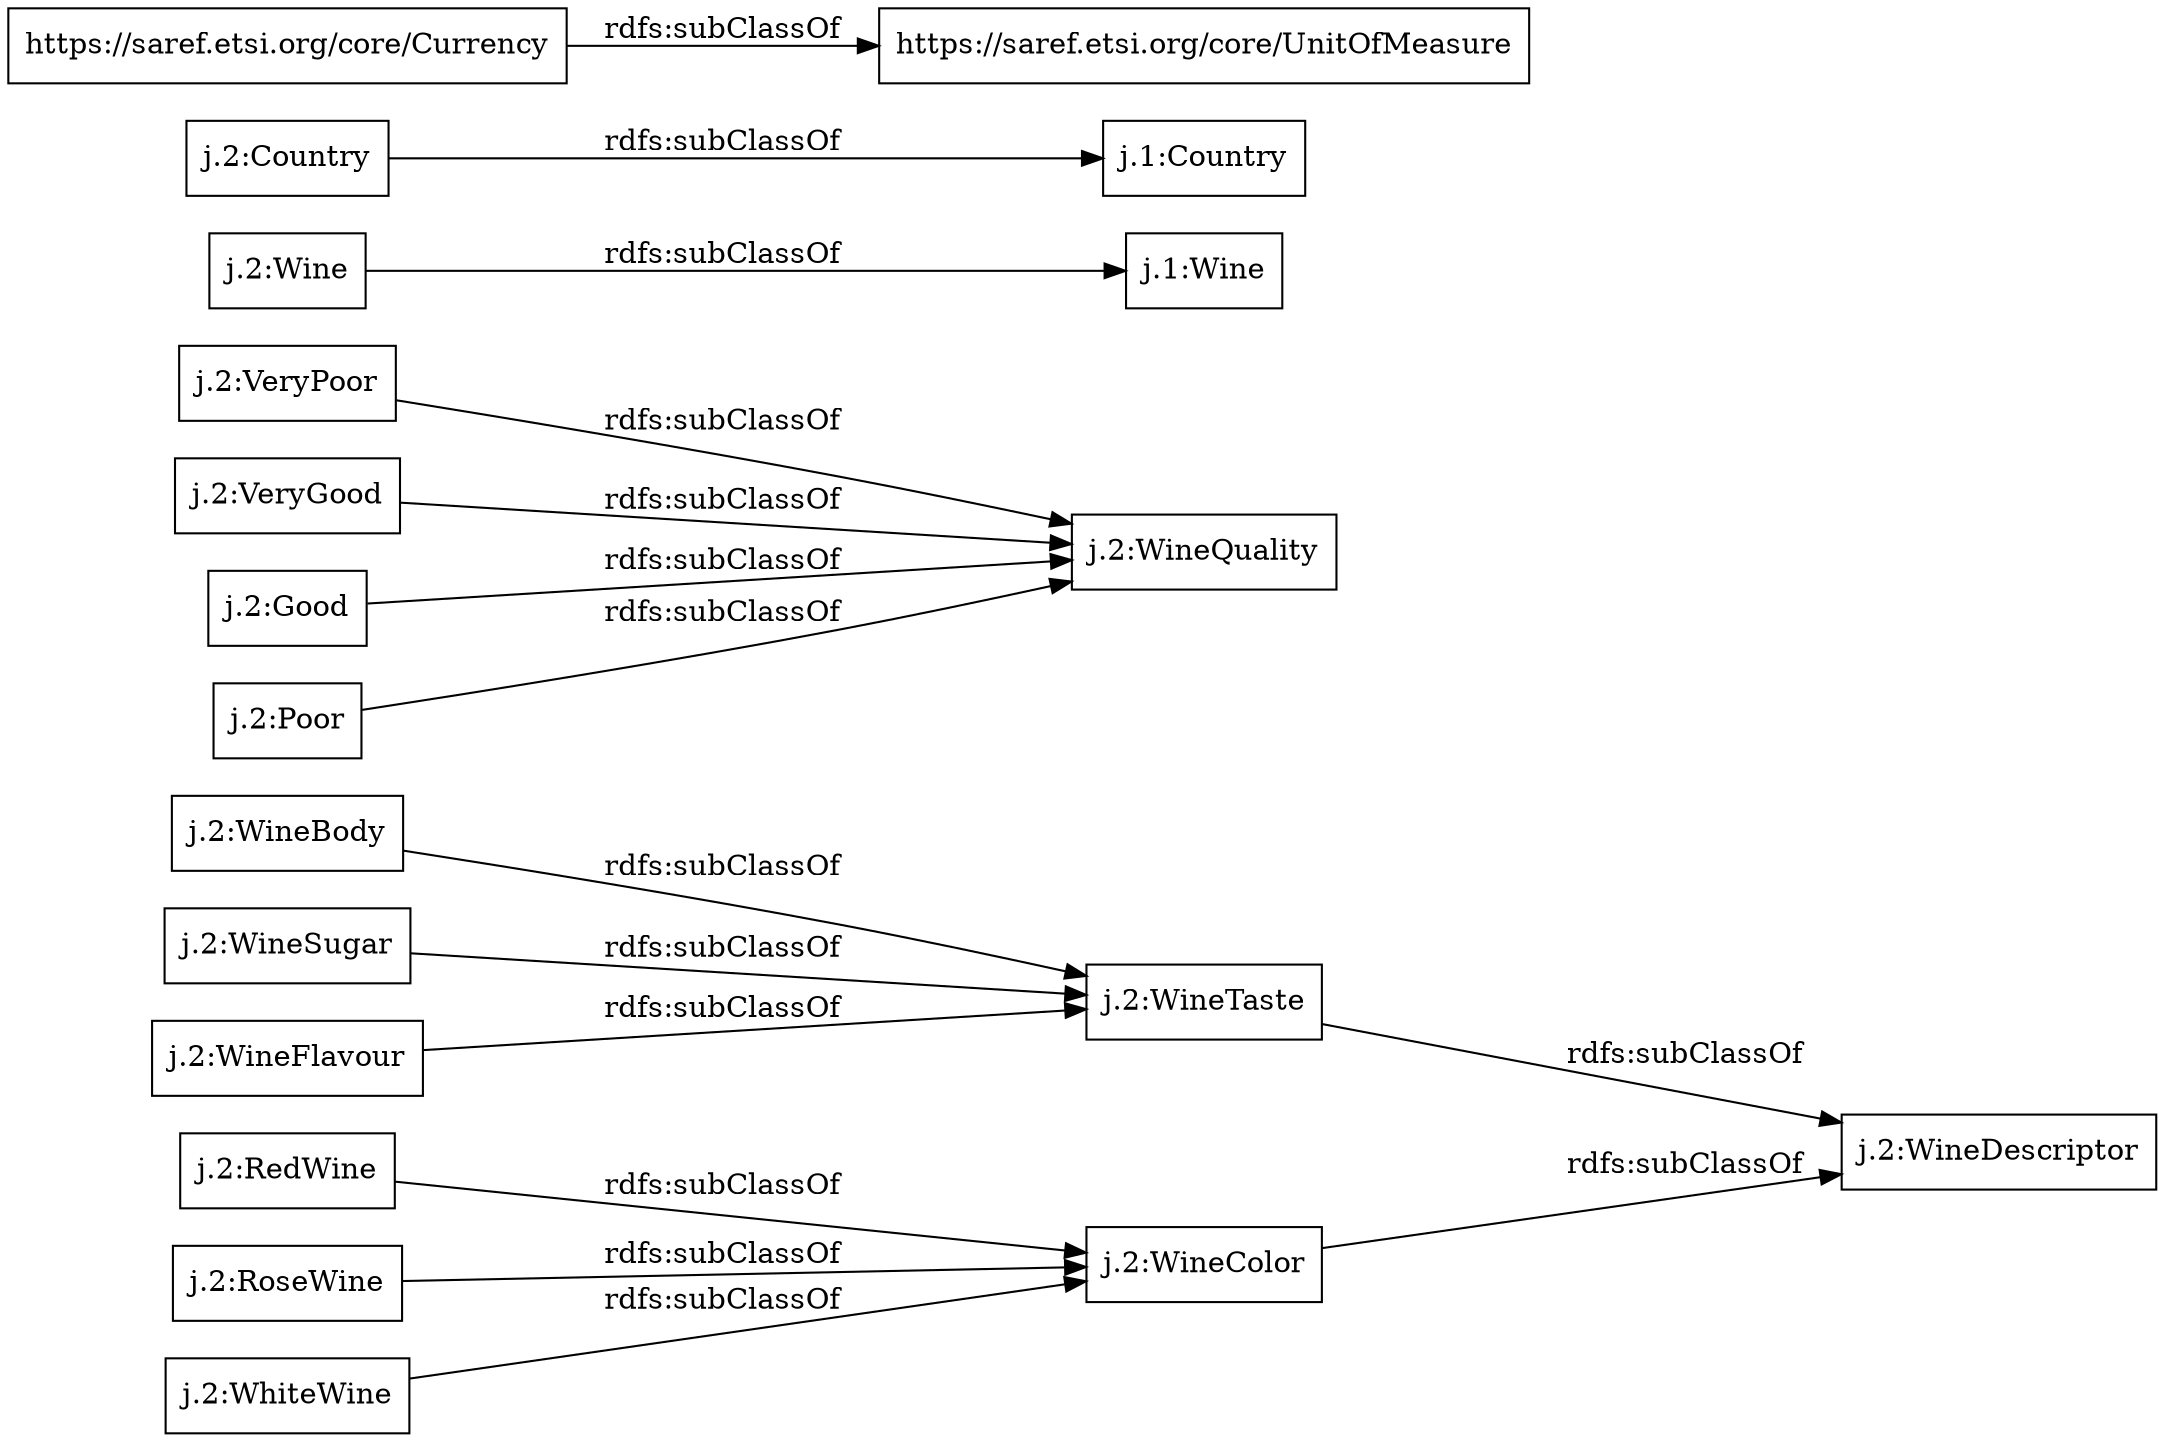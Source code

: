 digraph ar2dtool_diagram { 
rankdir=LR;
size="1000"
node [shape = rectangle, color="black"]; "j.2:WineColor" "j.2:VeryPoor" "j.2:WineBody" "j.2:VeryGood" "j.2:Wine" "j.1:Country" "j.1:Wine" "j.2:Country" "j.2:WineTaste" "j.2:Good" "https://saref.etsi.org/core/Currency" "j.2:WineQuality" "j.2:WineSugar" "j.2:RedWine" "j.2:Poor" "j.2:WineDescriptor" "j.2:WineFlavour" "j.2:RoseWine" "j.2:WhiteWine" "https://saref.etsi.org/core/UnitOfMeasure" ; /*classes style*/
	"j.2:RedWine" -> "j.2:WineColor" [ label = "rdfs:subClassOf" ];
	"j.2:VeryGood" -> "j.2:WineQuality" [ label = "rdfs:subClassOf" ];
	"https://saref.etsi.org/core/Currency" -> "https://saref.etsi.org/core/UnitOfMeasure" [ label = "rdfs:subClassOf" ];
	"j.2:WhiteWine" -> "j.2:WineColor" [ label = "rdfs:subClassOf" ];
	"j.2:WineTaste" -> "j.2:WineDescriptor" [ label = "rdfs:subClassOf" ];
	"j.2:Good" -> "j.2:WineQuality" [ label = "rdfs:subClassOf" ];
	"j.2:RoseWine" -> "j.2:WineColor" [ label = "rdfs:subClassOf" ];
	"j.2:WineBody" -> "j.2:WineTaste" [ label = "rdfs:subClassOf" ];
	"j.2:Country" -> "j.1:Country" [ label = "rdfs:subClassOf" ];
	"j.2:WineFlavour" -> "j.2:WineTaste" [ label = "rdfs:subClassOf" ];
	"j.2:WineSugar" -> "j.2:WineTaste" [ label = "rdfs:subClassOf" ];
	"j.2:Wine" -> "j.1:Wine" [ label = "rdfs:subClassOf" ];
	"j.2:WineColor" -> "j.2:WineDescriptor" [ label = "rdfs:subClassOf" ];
	"j.2:Poor" -> "j.2:WineQuality" [ label = "rdfs:subClassOf" ];
	"j.2:VeryPoor" -> "j.2:WineQuality" [ label = "rdfs:subClassOf" ];

}
